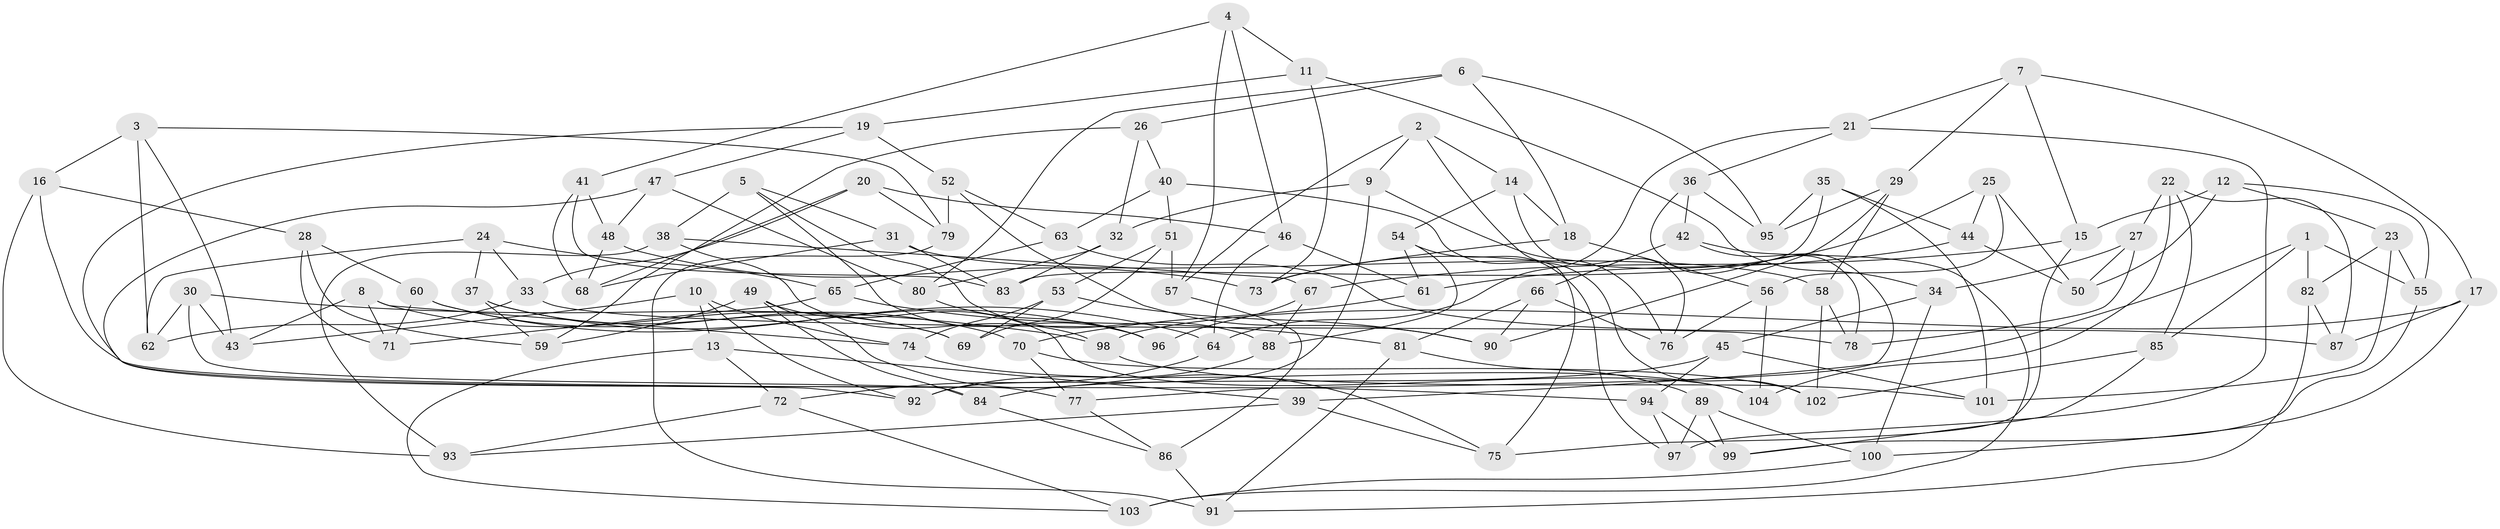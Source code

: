 // Generated by graph-tools (version 1.1) at 2025/16/03/09/25 04:16:18]
// undirected, 104 vertices, 208 edges
graph export_dot {
graph [start="1"]
  node [color=gray90,style=filled];
  1;
  2;
  3;
  4;
  5;
  6;
  7;
  8;
  9;
  10;
  11;
  12;
  13;
  14;
  15;
  16;
  17;
  18;
  19;
  20;
  21;
  22;
  23;
  24;
  25;
  26;
  27;
  28;
  29;
  30;
  31;
  32;
  33;
  34;
  35;
  36;
  37;
  38;
  39;
  40;
  41;
  42;
  43;
  44;
  45;
  46;
  47;
  48;
  49;
  50;
  51;
  52;
  53;
  54;
  55;
  56;
  57;
  58;
  59;
  60;
  61;
  62;
  63;
  64;
  65;
  66;
  67;
  68;
  69;
  70;
  71;
  72;
  73;
  74;
  75;
  76;
  77;
  78;
  79;
  80;
  81;
  82;
  83;
  84;
  85;
  86;
  87;
  88;
  89;
  90;
  91;
  92;
  93;
  94;
  95;
  96;
  97;
  98;
  99;
  100;
  101;
  102;
  103;
  104;
  1 -- 85;
  1 -- 82;
  1 -- 55;
  1 -- 39;
  2 -- 57;
  2 -- 14;
  2 -- 9;
  2 -- 75;
  3 -- 79;
  3 -- 43;
  3 -- 62;
  3 -- 16;
  4 -- 46;
  4 -- 11;
  4 -- 41;
  4 -- 57;
  5 -- 96;
  5 -- 88;
  5 -- 38;
  5 -- 31;
  6 -- 18;
  6 -- 95;
  6 -- 80;
  6 -- 26;
  7 -- 21;
  7 -- 17;
  7 -- 29;
  7 -- 15;
  8 -- 71;
  8 -- 43;
  8 -- 69;
  8 -- 74;
  9 -- 76;
  9 -- 32;
  9 -- 92;
  10 -- 13;
  10 -- 43;
  10 -- 74;
  10 -- 92;
  11 -- 34;
  11 -- 19;
  11 -- 73;
  12 -- 50;
  12 -- 15;
  12 -- 55;
  12 -- 23;
  13 -- 72;
  13 -- 39;
  13 -- 103;
  14 -- 76;
  14 -- 18;
  14 -- 54;
  15 -- 75;
  15 -- 67;
  16 -- 93;
  16 -- 28;
  16 -- 94;
  17 -- 98;
  17 -- 100;
  17 -- 87;
  18 -- 56;
  18 -- 73;
  19 -- 47;
  19 -- 52;
  19 -- 77;
  20 -- 33;
  20 -- 46;
  20 -- 79;
  20 -- 68;
  21 -- 97;
  21 -- 36;
  21 -- 64;
  22 -- 27;
  22 -- 104;
  22 -- 87;
  22 -- 85;
  23 -- 101;
  23 -- 82;
  23 -- 55;
  24 -- 37;
  24 -- 62;
  24 -- 33;
  24 -- 65;
  25 -- 56;
  25 -- 44;
  25 -- 73;
  25 -- 50;
  26 -- 59;
  26 -- 32;
  26 -- 40;
  27 -- 78;
  27 -- 50;
  27 -- 34;
  28 -- 59;
  28 -- 71;
  28 -- 60;
  29 -- 58;
  29 -- 95;
  29 -- 90;
  30 -- 62;
  30 -- 98;
  30 -- 84;
  30 -- 43;
  31 -- 68;
  31 -- 58;
  31 -- 83;
  32 -- 83;
  32 -- 80;
  33 -- 62;
  33 -- 78;
  34 -- 45;
  34 -- 100;
  35 -- 83;
  35 -- 44;
  35 -- 101;
  35 -- 95;
  36 -- 42;
  36 -- 78;
  36 -- 95;
  37 -- 59;
  37 -- 96;
  37 -- 69;
  38 -- 93;
  38 -- 98;
  38 -- 67;
  39 -- 75;
  39 -- 93;
  40 -- 51;
  40 -- 63;
  40 -- 102;
  41 -- 83;
  41 -- 48;
  41 -- 68;
  42 -- 103;
  42 -- 66;
  42 -- 77;
  44 -- 50;
  44 -- 61;
  45 -- 84;
  45 -- 94;
  45 -- 101;
  46 -- 61;
  46 -- 64;
  47 -- 48;
  47 -- 92;
  47 -- 80;
  48 -- 68;
  48 -- 73;
  49 -- 84;
  49 -- 75;
  49 -- 59;
  49 -- 104;
  51 -- 57;
  51 -- 53;
  51 -- 69;
  52 -- 79;
  52 -- 90;
  52 -- 63;
  53 -- 90;
  53 -- 74;
  53 -- 69;
  54 -- 97;
  54 -- 88;
  54 -- 61;
  55 -- 99;
  56 -- 104;
  56 -- 76;
  57 -- 86;
  58 -- 78;
  58 -- 102;
  60 -- 71;
  60 -- 64;
  60 -- 70;
  61 -- 70;
  63 -- 87;
  63 -- 65;
  64 -- 72;
  65 -- 71;
  65 -- 81;
  66 -- 81;
  66 -- 90;
  66 -- 76;
  67 -- 88;
  67 -- 96;
  70 -- 102;
  70 -- 77;
  72 -- 103;
  72 -- 93;
  74 -- 104;
  77 -- 86;
  79 -- 91;
  80 -- 96;
  81 -- 89;
  81 -- 91;
  82 -- 91;
  82 -- 87;
  84 -- 86;
  85 -- 99;
  85 -- 102;
  86 -- 91;
  88 -- 92;
  89 -- 97;
  89 -- 100;
  89 -- 99;
  94 -- 97;
  94 -- 99;
  98 -- 101;
  100 -- 103;
}
